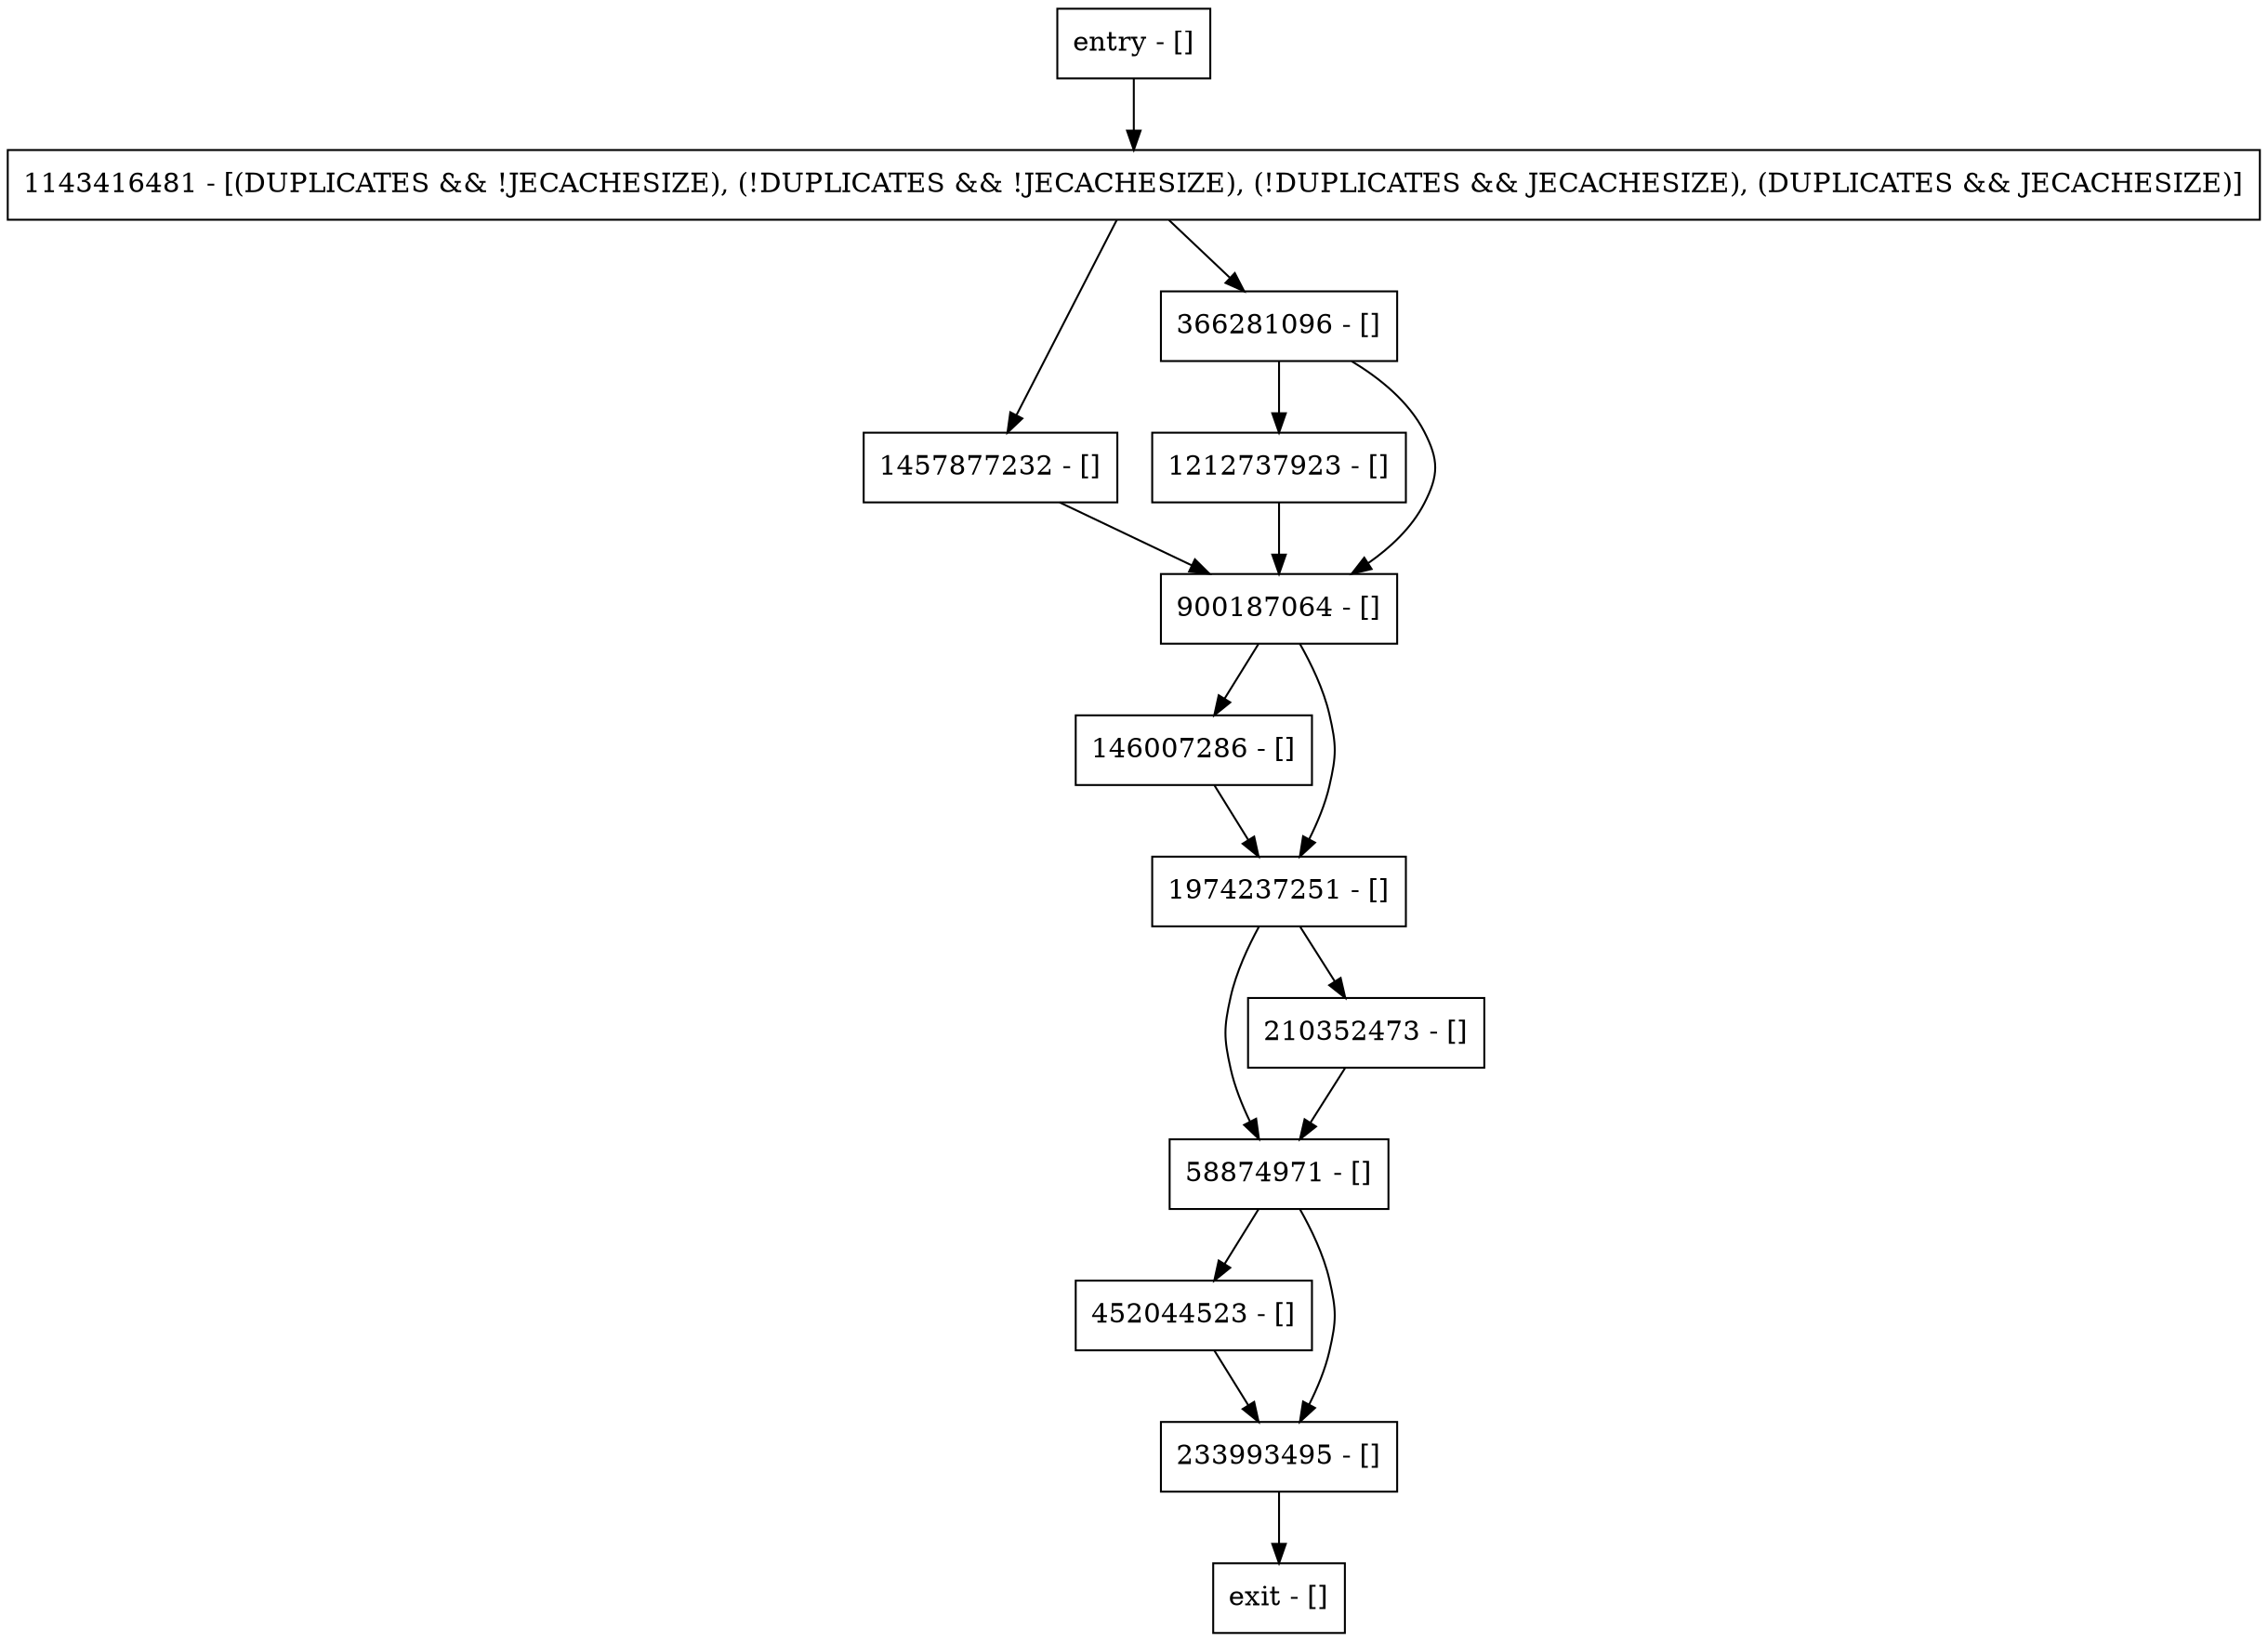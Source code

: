 digraph writeToLog {
node [shape=record];
1212737923 [label="1212737923 - []"];
146007286 [label="146007286 - []"];
1457877232 [label="1457877232 - []"];
366281096 [label="366281096 - []"];
58874971 [label="58874971 - []"];
452044523 [label="452044523 - []"];
entry [label="entry - []"];
exit [label="exit - []"];
1974237251 [label="1974237251 - []"];
1143416481 [label="1143416481 - [(DUPLICATES && !JECACHESIZE), (!DUPLICATES && !JECACHESIZE), (!DUPLICATES && JECACHESIZE), (DUPLICATES && JECACHESIZE)]"];
233993495 [label="233993495 - []"];
210352473 [label="210352473 - []"];
900187064 [label="900187064 - []"];
entry;
exit;
1212737923 -> 900187064;
146007286 -> 1974237251;
1457877232 -> 900187064;
366281096 -> 1212737923;
366281096 -> 900187064;
58874971 -> 233993495;
58874971 -> 452044523;
452044523 -> 233993495;
entry -> 1143416481;
1974237251 -> 210352473;
1974237251 -> 58874971;
1143416481 -> 1457877232;
1143416481 -> 366281096;
233993495 -> exit;
210352473 -> 58874971;
900187064 -> 146007286;
900187064 -> 1974237251;
}
